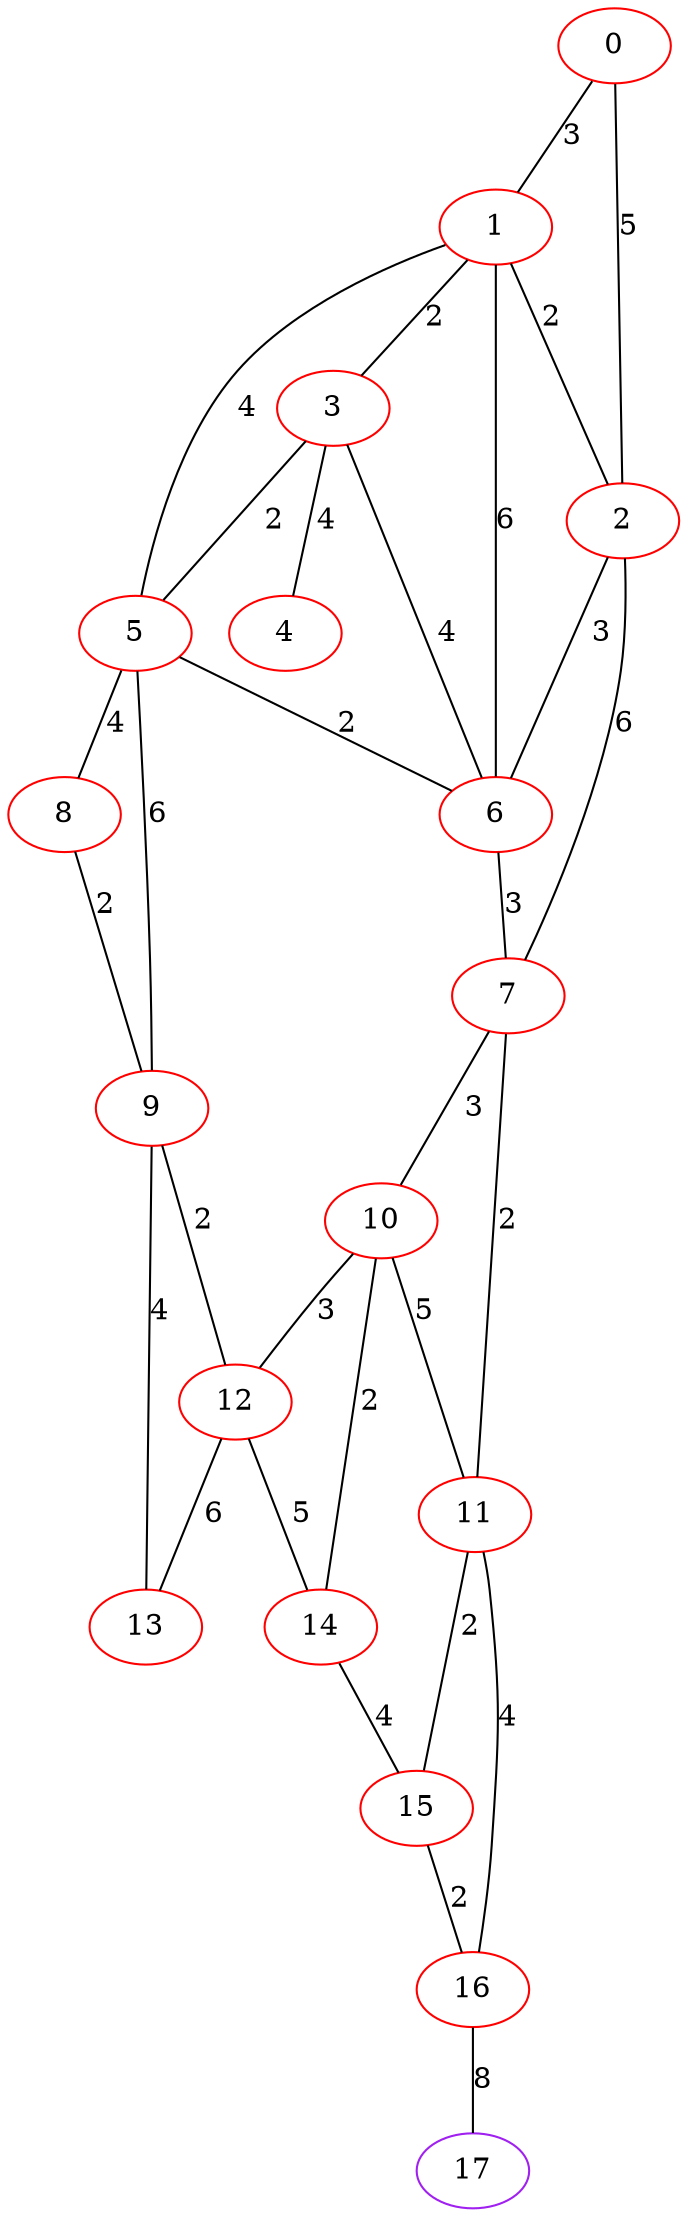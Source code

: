 graph "" {
0 [color=red, weight=1];
1 [color=red, weight=1];
2 [color=red, weight=1];
3 [color=red, weight=1];
4 [color=red, weight=1];
5 [color=red, weight=1];
6 [color=red, weight=1];
7 [color=red, weight=1];
8 [color=red, weight=1];
9 [color=red, weight=1];
10 [color=red, weight=1];
11 [color=red, weight=1];
12 [color=red, weight=1];
13 [color=red, weight=1];
14 [color=red, weight=1];
15 [color=red, weight=1];
16 [color=red, weight=1];
17 [color=purple, weight=4];
0 -- 1  [key=0, label=3];
0 -- 2  [key=0, label=5];
1 -- 2  [key=0, label=2];
1 -- 3  [key=0, label=2];
1 -- 5  [key=0, label=4];
1 -- 6  [key=0, label=6];
2 -- 6  [key=0, label=3];
2 -- 7  [key=0, label=6];
3 -- 4  [key=0, label=4];
3 -- 5  [key=0, label=2];
3 -- 6  [key=0, label=4];
5 -- 8  [key=0, label=4];
5 -- 9  [key=0, label=6];
5 -- 6  [key=0, label=2];
6 -- 7  [key=0, label=3];
7 -- 11  [key=0, label=2];
7 -- 10  [key=0, label=3];
8 -- 9  [key=0, label=2];
9 -- 12  [key=0, label=2];
9 -- 13  [key=0, label=4];
10 -- 11  [key=0, label=5];
10 -- 12  [key=0, label=3];
10 -- 14  [key=0, label=2];
11 -- 16  [key=0, label=4];
11 -- 15  [key=0, label=2];
12 -- 13  [key=0, label=6];
12 -- 14  [key=0, label=5];
14 -- 15  [key=0, label=4];
15 -- 16  [key=0, label=2];
16 -- 17  [key=0, label=8];
}
